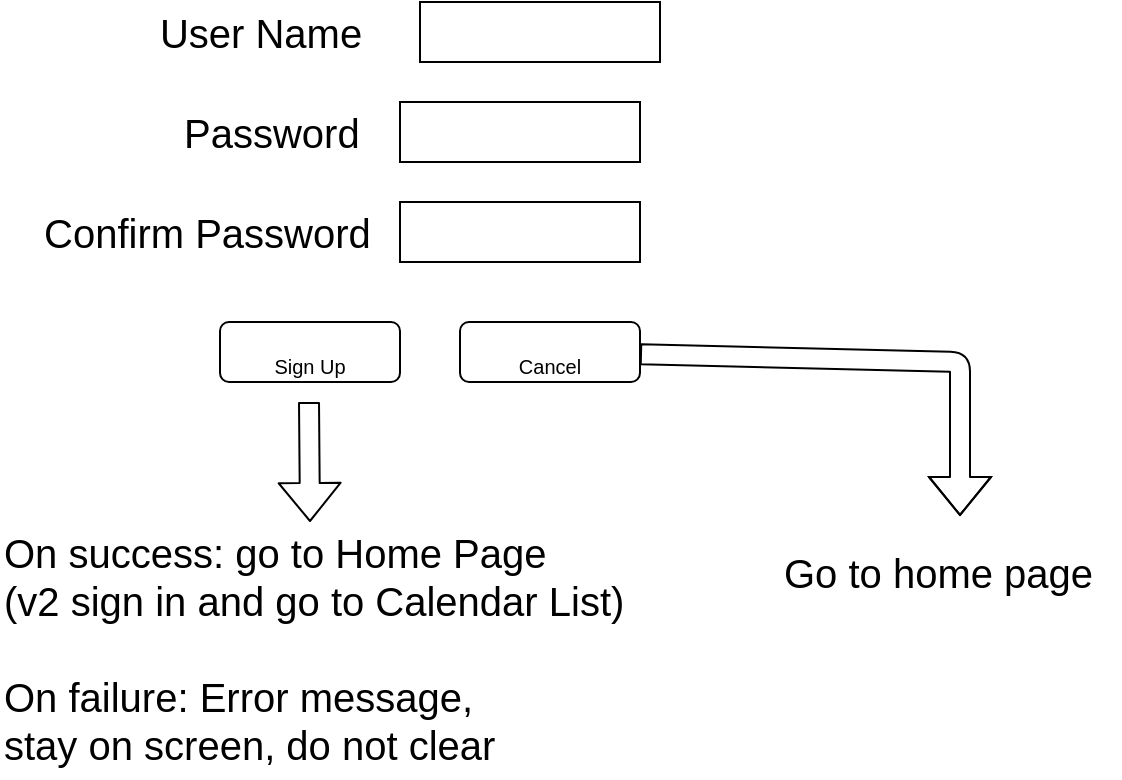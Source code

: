 <mxfile version="12.6.5" type="device"><diagram id="dHloeyhbql_dtzrPkQ8i" name="Page-1"><mxGraphModel dx="946" dy="625" grid="1" gridSize="10" guides="1" tooltips="1" connect="1" arrows="1" fold="1" page="1" pageScale="1" pageWidth="850" pageHeight="1100" math="0" shadow="0"><root><mxCell id="0"/><mxCell id="1" parent="0"/><mxCell id="xniOThQIis4SbMdHe_oR-2" value="" style="rounded=0;whiteSpace=wrap;html=1;" parent="1" vertex="1"><mxGeometry x="290" y="20" width="120" height="30" as="geometry"/></mxCell><mxCell id="xniOThQIis4SbMdHe_oR-3" value="User Name" style="text;html=1;align=center;verticalAlign=middle;resizable=0;points=[];autosize=1;fontSize=20;" parent="1" vertex="1"><mxGeometry x="150" y="20" width="120" height="30" as="geometry"/></mxCell><mxCell id="xniOThQIis4SbMdHe_oR-4" value="" style="rounded=0;whiteSpace=wrap;html=1;" parent="1" vertex="1"><mxGeometry x="280" y="70" width="120" height="30" as="geometry"/></mxCell><mxCell id="xniOThQIis4SbMdHe_oR-5" value="Password" style="text;html=1;align=left;verticalAlign=middle;resizable=0;points=[];autosize=1;fontSize=20;" parent="1" vertex="1"><mxGeometry x="170" y="70" width="100" height="30" as="geometry"/></mxCell><mxCell id="xniOThQIis4SbMdHe_oR-9" value="&lt;font size=&quot;1&quot;&gt;Sign Up&lt;/font&gt;" style="rounded=1;whiteSpace=wrap;html=1;strokeColor=#000000;fontSize=30;" parent="1" vertex="1"><mxGeometry x="190" y="180" width="90" height="30" as="geometry"/></mxCell><mxCell id="xniOThQIis4SbMdHe_oR-10" value="&lt;font size=&quot;1&quot;&gt;Cancel&lt;/font&gt;" style="rounded=1;whiteSpace=wrap;html=1;strokeColor=#000000;fontSize=30;" parent="1" vertex="1"><mxGeometry x="310" y="180" width="90" height="30" as="geometry"/></mxCell><mxCell id="xniOThQIis4SbMdHe_oR-11" value="" style="shape=flexArrow;endArrow=classic;html=1;fontSize=20;" parent="1" edge="1"><mxGeometry width="50" height="50" relative="1" as="geometry"><mxPoint x="234.5" y="220" as="sourcePoint"/><mxPoint x="235" y="280" as="targetPoint"/></mxGeometry></mxCell><mxCell id="xniOThQIis4SbMdHe_oR-12" value="" style="shape=flexArrow;endArrow=classic;html=1;fontSize=20;" parent="1" source="xniOThQIis4SbMdHe_oR-10" edge="1"><mxGeometry width="50" height="50" relative="1" as="geometry"><mxPoint x="349.5" y="220" as="sourcePoint"/><mxPoint x="560" y="277" as="targetPoint"/><Array as="points"><mxPoint x="560" y="200"/></Array></mxGeometry></mxCell><mxCell id="xniOThQIis4SbMdHe_oR-13" value="On success: go to Home Page&lt;br&gt;(v2 sign in and go to Calendar List)&lt;br&gt;&lt;div&gt;&lt;span&gt;&lt;br&gt;&lt;/span&gt;&lt;/div&gt;&lt;div&gt;&lt;span&gt;On failure: Error message,&lt;/span&gt;&lt;/div&gt;&lt;div&gt;&lt;span&gt;stay on screen, do not clear&lt;/span&gt;&lt;/div&gt;" style="text;html=1;align=left;verticalAlign=middle;resizable=0;points=[];autosize=1;fontSize=20;" parent="1" vertex="1"><mxGeometry x="80" y="278" width="330" height="130" as="geometry"/></mxCell><mxCell id="xniOThQIis4SbMdHe_oR-14" value="Go to home page" style="text;html=1;align=left;verticalAlign=middle;resizable=0;points=[];autosize=1;fontSize=20;" parent="1" vertex="1"><mxGeometry x="470" y="290" width="170" height="30" as="geometry"/></mxCell><mxCell id="kSbkuhOXPo5o1DNpL99q-1" value="" style="rounded=0;whiteSpace=wrap;html=1;" vertex="1" parent="1"><mxGeometry x="280" y="120" width="120" height="30" as="geometry"/></mxCell><mxCell id="kSbkuhOXPo5o1DNpL99q-2" value="Confirm Password" style="text;html=1;align=left;verticalAlign=middle;resizable=0;points=[];autosize=1;fontSize=20;" vertex="1" parent="1"><mxGeometry x="100" y="120" width="180" height="30" as="geometry"/></mxCell></root></mxGraphModel></diagram></mxfile>